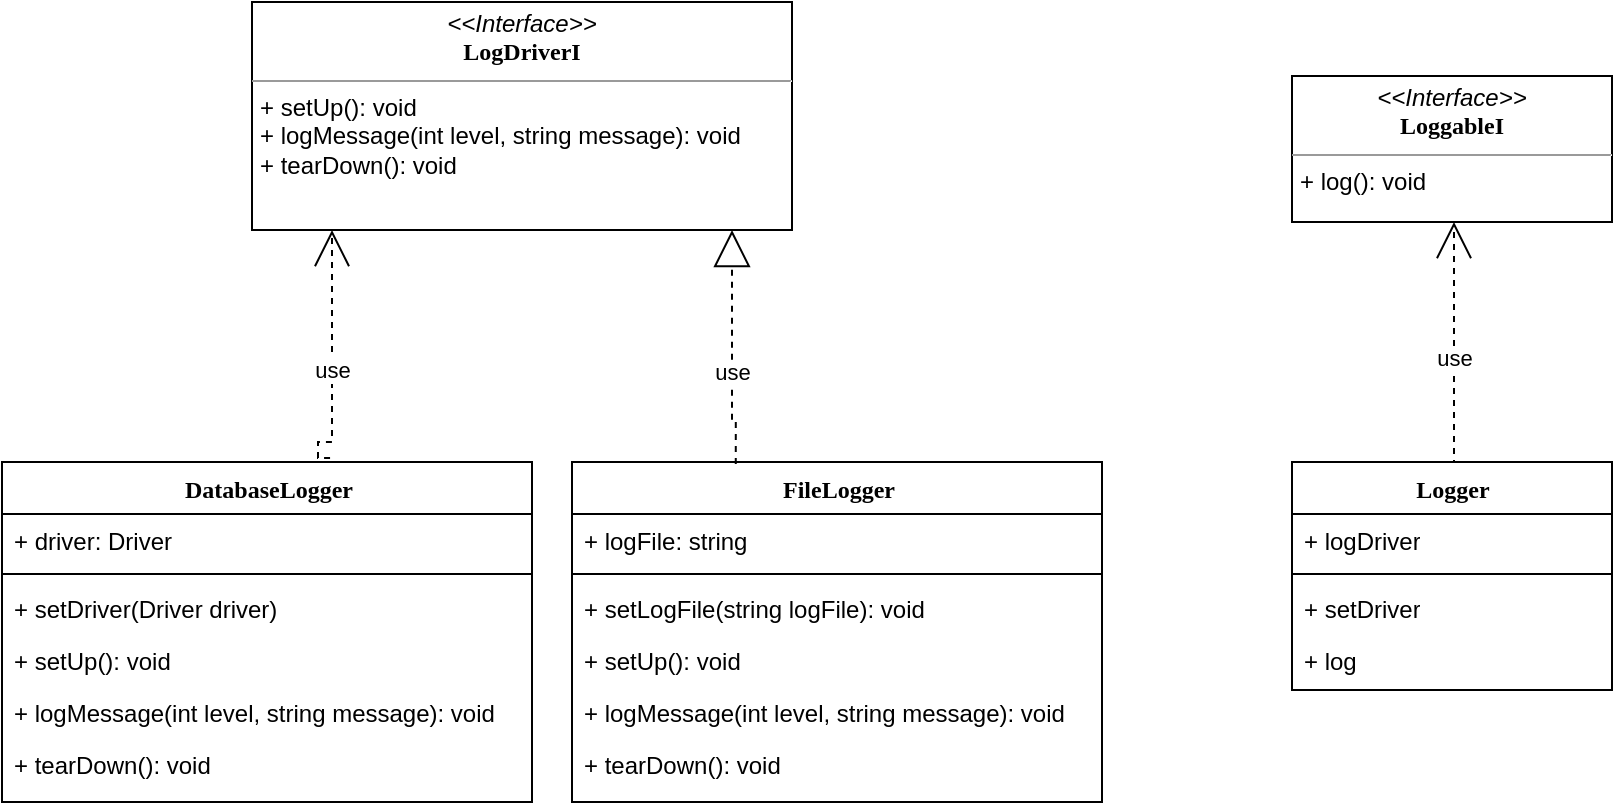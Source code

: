 <mxfile version="15.4.1" type="github">
  <diagram name="Page-1" id="6133507b-19e7-1e82-6fc7-422aa6c4b21f">
    <mxGraphModel dx="1108" dy="482" grid="1" gridSize="10" guides="1" tooltips="1" connect="1" arrows="1" fold="1" page="1" pageScale="1" pageWidth="1100" pageHeight="850" background="none" math="0" shadow="0">
      <root>
        <mxCell id="0" />
        <mxCell id="1" parent="0" />
        <mxCell id="b94bc138ca980ef-13" style="edgeStyle=orthogonalEdgeStyle;rounded=0;html=1;dashed=1;labelBackgroundColor=none;startArrow=none;startFill=0;startSize=8;endArrow=open;endFill=0;endSize=16;fontFamily=Verdana;fontSize=12;exitX=0.619;exitY=-0.012;exitDx=0;exitDy=0;exitPerimeter=0;" parent="1" source="16j-f7QEbnrMk0pwB5QJ-5" target="b94bc138ca980ef-1" edge="1">
          <mxGeometry relative="1" as="geometry">
            <Array as="points">
              <mxPoint x="318" y="358" />
              <mxPoint x="318" y="350" />
              <mxPoint x="325" y="350" />
            </Array>
            <mxPoint x="240" y="505" as="sourcePoint" />
          </mxGeometry>
        </mxCell>
        <mxCell id="16j-f7QEbnrMk0pwB5QJ-25" value="use" style="edgeLabel;html=1;align=center;verticalAlign=middle;resizable=0;points=[];" vertex="1" connectable="0" parent="b94bc138ca980ef-13">
          <mxGeometry x="-0.102" relative="1" as="geometry">
            <mxPoint as="offset" />
          </mxGeometry>
        </mxCell>
        <mxCell id="b94bc138ca980ef-12" style="edgeStyle=orthogonalEdgeStyle;rounded=0;html=1;dashed=1;labelBackgroundColor=none;startArrow=none;startFill=0;startSize=8;endArrow=open;endFill=0;endSize=16;fontFamily=Verdana;fontSize=12;exitX=0.425;exitY=-0.014;exitDx=0;exitDy=0;exitPerimeter=0;" parent="1" edge="1">
          <mxGeometry relative="1" as="geometry">
            <mxPoint x="884" y="359.996" as="sourcePoint" />
            <mxPoint x="886" y="240" as="targetPoint" />
            <Array as="points">
              <mxPoint x="886" y="360" />
            </Array>
          </mxGeometry>
        </mxCell>
        <mxCell id="16j-f7QEbnrMk0pwB5QJ-32" value="use" style="edgeLabel;html=1;align=center;verticalAlign=middle;resizable=0;points=[];" vertex="1" connectable="0" parent="b94bc138ca980ef-12">
          <mxGeometry x="-0.246" relative="1" as="geometry">
            <mxPoint y="-8" as="offset" />
          </mxGeometry>
        </mxCell>
        <mxCell id="b94bc138ca980ef-11" style="edgeStyle=orthogonalEdgeStyle;rounded=0;html=1;dashed=1;labelBackgroundColor=none;startArrow=none;startFill=0;startSize=8;endArrow=block;endFill=0;endSize=16;fontFamily=Verdana;fontSize=12;exitX=0.309;exitY=0.006;exitDx=0;exitDy=0;exitPerimeter=0;" parent="1" source="16j-f7QEbnrMk0pwB5QJ-12" target="b94bc138ca980ef-1" edge="1">
          <mxGeometry relative="1" as="geometry">
            <Array as="points">
              <mxPoint x="527" y="340" />
              <mxPoint x="525" y="340" />
            </Array>
            <mxPoint x="525" y="440" as="sourcePoint" />
          </mxGeometry>
        </mxCell>
        <mxCell id="16j-f7QEbnrMk0pwB5QJ-24" value="use" style="edgeLabel;html=1;align=center;verticalAlign=middle;resizable=0;points=[];" vertex="1" connectable="0" parent="b94bc138ca980ef-11">
          <mxGeometry x="-0.194" relative="1" as="geometry">
            <mxPoint as="offset" />
          </mxGeometry>
        </mxCell>
        <mxCell id="b94bc138ca980ef-1" value="&lt;p style=&quot;margin: 0px ; margin-top: 4px ; text-align: center&quot;&gt;&lt;i&gt;&amp;lt;&amp;lt;Interface&amp;gt;&amp;gt;&lt;/i&gt;&lt;br&gt;&lt;span style=&quot;font-family: &amp;#34;verdana&amp;#34; ; font-weight: 700&quot;&gt;LogDriverI&lt;/span&gt;&lt;br&gt;&lt;/p&gt;&lt;hr size=&quot;1&quot;&gt;&lt;p style=&quot;margin: 0px ; margin-left: 4px&quot;&gt;&lt;/p&gt;&lt;p style=&quot;margin: 0px ; margin-left: 4px&quot;&gt;+ setUp(): void&lt;br&gt;+ logMessage(int level, string message): void&lt;/p&gt;&lt;p style=&quot;margin: 0px ; margin-left: 4px&quot;&gt;+ tearDown(): void&lt;/p&gt;" style="verticalAlign=top;align=left;overflow=fill;fontSize=12;fontFamily=Helvetica;html=1;rounded=0;shadow=0;comic=0;labelBackgroundColor=none;strokeWidth=1" parent="1" vertex="1">
          <mxGeometry x="285" y="130" width="270" height="114" as="geometry" />
        </mxCell>
        <mxCell id="16j-f7QEbnrMk0pwB5QJ-5" value="DatabaseLogger" style="swimlane;html=1;fontStyle=1;align=center;verticalAlign=top;childLayout=stackLayout;horizontal=1;startSize=26;horizontalStack=0;resizeParent=1;resizeLast=0;collapsible=1;marginBottom=0;swimlaneFillColor=#ffffff;rounded=0;shadow=0;comic=0;labelBackgroundColor=none;strokeWidth=1;fillColor=none;fontFamily=Verdana;fontSize=12" vertex="1" parent="1">
          <mxGeometry x="160" y="360" width="265" height="170" as="geometry" />
        </mxCell>
        <mxCell id="16j-f7QEbnrMk0pwB5QJ-6" value="+ driver: Driver" style="text;html=1;strokeColor=none;fillColor=none;align=left;verticalAlign=top;spacingLeft=4;spacingRight=4;whiteSpace=wrap;overflow=hidden;rotatable=0;points=[[0,0.5],[1,0.5]];portConstraint=eastwest;" vertex="1" parent="16j-f7QEbnrMk0pwB5QJ-5">
          <mxGeometry y="26" width="265" height="26" as="geometry" />
        </mxCell>
        <mxCell id="16j-f7QEbnrMk0pwB5QJ-7" value="" style="line;html=1;strokeWidth=1;fillColor=none;align=left;verticalAlign=middle;spacingTop=-1;spacingLeft=3;spacingRight=3;rotatable=0;labelPosition=right;points=[];portConstraint=eastwest;" vertex="1" parent="16j-f7QEbnrMk0pwB5QJ-5">
          <mxGeometry y="52" width="265" height="8" as="geometry" />
        </mxCell>
        <mxCell id="16j-f7QEbnrMk0pwB5QJ-8" value="+ setDriver(Driver driver)" style="text;html=1;strokeColor=none;fillColor=none;align=left;verticalAlign=top;spacingLeft=4;spacingRight=4;whiteSpace=wrap;overflow=hidden;rotatable=0;points=[[0,0.5],[1,0.5]];portConstraint=eastwest;" vertex="1" parent="16j-f7QEbnrMk0pwB5QJ-5">
          <mxGeometry y="60" width="265" height="26" as="geometry" />
        </mxCell>
        <mxCell id="16j-f7QEbnrMk0pwB5QJ-9" value="+ setUp(): void" style="text;html=1;strokeColor=none;fillColor=none;align=left;verticalAlign=top;spacingLeft=4;spacingRight=4;whiteSpace=wrap;overflow=hidden;rotatable=0;points=[[0,0.5],[1,0.5]];portConstraint=eastwest;" vertex="1" parent="16j-f7QEbnrMk0pwB5QJ-5">
          <mxGeometry y="86" width="265" height="26" as="geometry" />
        </mxCell>
        <mxCell id="16j-f7QEbnrMk0pwB5QJ-10" value="+ logMessage(int level, string message): void" style="text;html=1;strokeColor=none;fillColor=none;align=left;verticalAlign=top;spacingLeft=4;spacingRight=4;whiteSpace=wrap;overflow=hidden;rotatable=0;points=[[0,0.5],[1,0.5]];portConstraint=eastwest;" vertex="1" parent="16j-f7QEbnrMk0pwB5QJ-5">
          <mxGeometry y="112" width="265" height="26" as="geometry" />
        </mxCell>
        <mxCell id="16j-f7QEbnrMk0pwB5QJ-11" value="+ tearDown(): void" style="text;html=1;strokeColor=none;fillColor=none;align=left;verticalAlign=top;spacingLeft=4;spacingRight=4;whiteSpace=wrap;overflow=hidden;rotatable=0;points=[[0,0.5],[1,0.5]];portConstraint=eastwest;" vertex="1" parent="16j-f7QEbnrMk0pwB5QJ-5">
          <mxGeometry y="138" width="265" height="26" as="geometry" />
        </mxCell>
        <mxCell id="16j-f7QEbnrMk0pwB5QJ-12" value="FileLogger" style="swimlane;html=1;fontStyle=1;align=center;verticalAlign=top;childLayout=stackLayout;horizontal=1;startSize=26;horizontalStack=0;resizeParent=1;resizeLast=0;collapsible=1;marginBottom=0;swimlaneFillColor=#ffffff;rounded=0;shadow=0;comic=0;labelBackgroundColor=none;strokeWidth=1;fillColor=none;fontFamily=Verdana;fontSize=12" vertex="1" parent="1">
          <mxGeometry x="445" y="360" width="265" height="170" as="geometry" />
        </mxCell>
        <mxCell id="16j-f7QEbnrMk0pwB5QJ-13" value="+ logFile: string" style="text;html=1;strokeColor=none;fillColor=none;align=left;verticalAlign=top;spacingLeft=4;spacingRight=4;whiteSpace=wrap;overflow=hidden;rotatable=0;points=[[0,0.5],[1,0.5]];portConstraint=eastwest;" vertex="1" parent="16j-f7QEbnrMk0pwB5QJ-12">
          <mxGeometry y="26" width="265" height="26" as="geometry" />
        </mxCell>
        <mxCell id="16j-f7QEbnrMk0pwB5QJ-14" value="" style="line;html=1;strokeWidth=1;fillColor=none;align=left;verticalAlign=middle;spacingTop=-1;spacingLeft=3;spacingRight=3;rotatable=0;labelPosition=right;points=[];portConstraint=eastwest;" vertex="1" parent="16j-f7QEbnrMk0pwB5QJ-12">
          <mxGeometry y="52" width="265" height="8" as="geometry" />
        </mxCell>
        <mxCell id="16j-f7QEbnrMk0pwB5QJ-15" value="+ setLogFile(string logFile): void" style="text;html=1;strokeColor=none;fillColor=none;align=left;verticalAlign=top;spacingLeft=4;spacingRight=4;whiteSpace=wrap;overflow=hidden;rotatable=0;points=[[0,0.5],[1,0.5]];portConstraint=eastwest;" vertex="1" parent="16j-f7QEbnrMk0pwB5QJ-12">
          <mxGeometry y="60" width="265" height="26" as="geometry" />
        </mxCell>
        <mxCell id="16j-f7QEbnrMk0pwB5QJ-16" value="+ setUp(): void" style="text;html=1;strokeColor=none;fillColor=none;align=left;verticalAlign=top;spacingLeft=4;spacingRight=4;whiteSpace=wrap;overflow=hidden;rotatable=0;points=[[0,0.5],[1,0.5]];portConstraint=eastwest;" vertex="1" parent="16j-f7QEbnrMk0pwB5QJ-12">
          <mxGeometry y="86" width="265" height="26" as="geometry" />
        </mxCell>
        <mxCell id="16j-f7QEbnrMk0pwB5QJ-17" value="+ logMessage(int level, string message): void" style="text;html=1;strokeColor=none;fillColor=none;align=left;verticalAlign=top;spacingLeft=4;spacingRight=4;whiteSpace=wrap;overflow=hidden;rotatable=0;points=[[0,0.5],[1,0.5]];portConstraint=eastwest;" vertex="1" parent="16j-f7QEbnrMk0pwB5QJ-12">
          <mxGeometry y="112" width="265" height="26" as="geometry" />
        </mxCell>
        <mxCell id="16j-f7QEbnrMk0pwB5QJ-18" value="+ tearDown(): void" style="text;html=1;strokeColor=none;fillColor=none;align=left;verticalAlign=top;spacingLeft=4;spacingRight=4;whiteSpace=wrap;overflow=hidden;rotatable=0;points=[[0,0.5],[1,0.5]];portConstraint=eastwest;" vertex="1" parent="16j-f7QEbnrMk0pwB5QJ-12">
          <mxGeometry y="138" width="265" height="26" as="geometry" />
        </mxCell>
        <mxCell id="16j-f7QEbnrMk0pwB5QJ-26" value="Logger" style="swimlane;html=1;fontStyle=1;align=center;verticalAlign=top;childLayout=stackLayout;horizontal=1;startSize=26;horizontalStack=0;resizeParent=1;resizeLast=0;collapsible=1;marginBottom=0;swimlaneFillColor=#ffffff;rounded=0;shadow=0;comic=0;labelBackgroundColor=none;strokeWidth=1;fillColor=none;fontFamily=Verdana;fontSize=12" vertex="1" parent="1">
          <mxGeometry x="805" y="360" width="160" height="114" as="geometry" />
        </mxCell>
        <mxCell id="16j-f7QEbnrMk0pwB5QJ-27" value="+ logDriver" style="text;html=1;strokeColor=none;fillColor=none;align=left;verticalAlign=top;spacingLeft=4;spacingRight=4;whiteSpace=wrap;overflow=hidden;rotatable=0;points=[[0,0.5],[1,0.5]];portConstraint=eastwest;" vertex="1" parent="16j-f7QEbnrMk0pwB5QJ-26">
          <mxGeometry y="26" width="160" height="26" as="geometry" />
        </mxCell>
        <mxCell id="16j-f7QEbnrMk0pwB5QJ-28" value="" style="line;html=1;strokeWidth=1;fillColor=none;align=left;verticalAlign=middle;spacingTop=-1;spacingLeft=3;spacingRight=3;rotatable=0;labelPosition=right;points=[];portConstraint=eastwest;" vertex="1" parent="16j-f7QEbnrMk0pwB5QJ-26">
          <mxGeometry y="52" width="160" height="8" as="geometry" />
        </mxCell>
        <mxCell id="16j-f7QEbnrMk0pwB5QJ-29" value="+ setDriver" style="text;html=1;strokeColor=none;fillColor=none;align=left;verticalAlign=top;spacingLeft=4;spacingRight=4;whiteSpace=wrap;overflow=hidden;rotatable=0;points=[[0,0.5],[1,0.5]];portConstraint=eastwest;" vertex="1" parent="16j-f7QEbnrMk0pwB5QJ-26">
          <mxGeometry y="60" width="160" height="26" as="geometry" />
        </mxCell>
        <mxCell id="16j-f7QEbnrMk0pwB5QJ-30" value="+ log" style="text;html=1;strokeColor=none;fillColor=none;align=left;verticalAlign=top;spacingLeft=4;spacingRight=4;whiteSpace=wrap;overflow=hidden;rotatable=0;points=[[0,0.5],[1,0.5]];portConstraint=eastwest;" vertex="1" parent="16j-f7QEbnrMk0pwB5QJ-26">
          <mxGeometry y="86" width="160" height="26" as="geometry" />
        </mxCell>
        <mxCell id="16j-f7QEbnrMk0pwB5QJ-31" value="&lt;p style=&quot;margin: 0px ; margin-top: 4px ; text-align: center&quot;&gt;&lt;i&gt;&amp;lt;&amp;lt;Interface&amp;gt;&amp;gt;&lt;/i&gt;&lt;br&gt;&lt;span style=&quot;font-family: &amp;#34;verdana&amp;#34; ; font-weight: 700&quot;&gt;LoggableI&lt;/span&gt;&lt;br&gt;&lt;/p&gt;&lt;hr size=&quot;1&quot;&gt;&lt;p style=&quot;margin: 0px ; margin-left: 4px&quot;&gt;&lt;/p&gt;&lt;p style=&quot;margin: 0px ; margin-left: 4px&quot;&gt;+ log(): void&lt;br&gt;&lt;/p&gt;" style="verticalAlign=top;align=left;overflow=fill;fontSize=12;fontFamily=Helvetica;html=1;rounded=0;shadow=0;comic=0;labelBackgroundColor=none;strokeWidth=1" vertex="1" parent="1">
          <mxGeometry x="805" y="167" width="160" height="73" as="geometry" />
        </mxCell>
      </root>
    </mxGraphModel>
  </diagram>
</mxfile>
